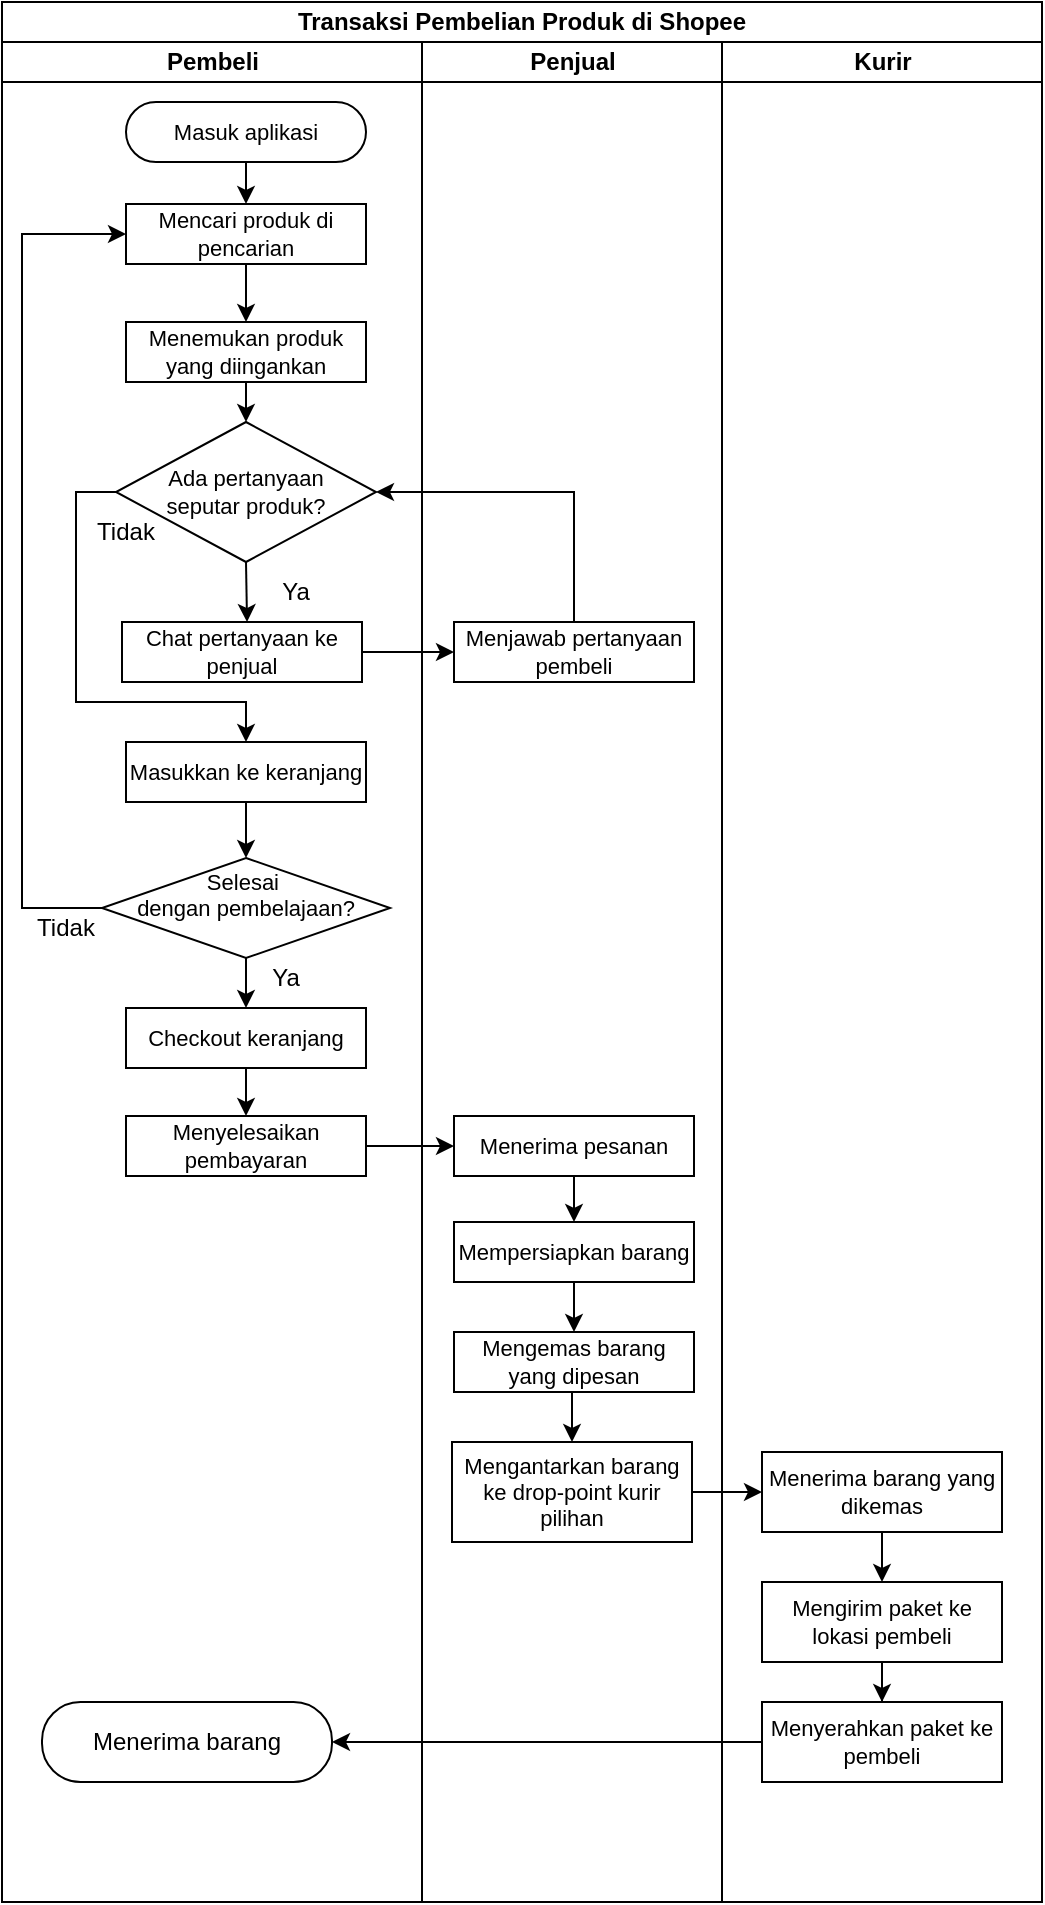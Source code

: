 <mxfile version="26.0.11">
  <diagram id="kgpKYQtTHZ0yAKxKKP6v" name="Page-1">
    <mxGraphModel dx="1588" dy="3122" grid="1" gridSize="10" guides="1" tooltips="1" connect="1" arrows="1" fold="1" page="1" pageScale="1" pageWidth="850" pageHeight="1100" math="0" shadow="0">
      <root>
        <mxCell id="0" />
        <mxCell id="1" parent="0" />
        <mxCell id="11Yrp01Lp5qeKpPzBkE3-44" value="Transaksi Pembelian Produk di Shopee" style="swimlane;html=1;childLayout=stackLayout;resizeParent=1;resizeParentMax=0;startSize=20;whiteSpace=wrap;" vertex="1" parent="1">
          <mxGeometry x="200" y="-2140" width="520" height="950" as="geometry" />
        </mxCell>
        <mxCell id="11Yrp01Lp5qeKpPzBkE3-45" value="Pembeli" style="swimlane;html=1;startSize=20;" vertex="1" parent="11Yrp01Lp5qeKpPzBkE3-44">
          <mxGeometry y="20" width="210" height="930" as="geometry" />
        </mxCell>
        <mxCell id="11Yrp01Lp5qeKpPzBkE3-32" style="edgeStyle=orthogonalEdgeStyle;rounded=0;orthogonalLoop=1;jettySize=auto;html=1;exitX=0.5;exitY=1;exitDx=0;exitDy=0;entryX=0.5;entryY=0;entryDx=0;entryDy=0;" edge="1" parent="11Yrp01Lp5qeKpPzBkE3-45" source="11Yrp01Lp5qeKpPzBkE3-33" target="11Yrp01Lp5qeKpPzBkE3-35">
          <mxGeometry relative="1" as="geometry" />
        </mxCell>
        <mxCell id="11Yrp01Lp5qeKpPzBkE3-33" value="Masuk aplikasi" style="rounded=1;whiteSpace=wrap;html=1;arcSize=50;fontSize=11;" vertex="1" parent="11Yrp01Lp5qeKpPzBkE3-45">
          <mxGeometry x="62" y="30" width="120" height="30" as="geometry" />
        </mxCell>
        <mxCell id="11Yrp01Lp5qeKpPzBkE3-34" style="edgeStyle=orthogonalEdgeStyle;rounded=0;orthogonalLoop=1;jettySize=auto;html=1;exitX=0.5;exitY=1;exitDx=0;exitDy=0;entryX=0.5;entryY=0;entryDx=0;entryDy=0;" edge="1" parent="11Yrp01Lp5qeKpPzBkE3-45" source="11Yrp01Lp5qeKpPzBkE3-35" target="11Yrp01Lp5qeKpPzBkE3-37">
          <mxGeometry relative="1" as="geometry" />
        </mxCell>
        <mxCell id="11Yrp01Lp5qeKpPzBkE3-35" value="Mencari produk di pencarian" style="rounded=0;whiteSpace=wrap;html=1;fontSize=11;" vertex="1" parent="11Yrp01Lp5qeKpPzBkE3-45">
          <mxGeometry x="62" y="81" width="120" height="30" as="geometry" />
        </mxCell>
        <mxCell id="11Yrp01Lp5qeKpPzBkE3-36" style="edgeStyle=orthogonalEdgeStyle;rounded=0;orthogonalLoop=1;jettySize=auto;html=1;exitX=0.5;exitY=1;exitDx=0;exitDy=0;entryX=0.5;entryY=0;entryDx=0;entryDy=0;" edge="1" parent="11Yrp01Lp5qeKpPzBkE3-45" source="11Yrp01Lp5qeKpPzBkE3-37" target="11Yrp01Lp5qeKpPzBkE3-40">
          <mxGeometry relative="1" as="geometry" />
        </mxCell>
        <mxCell id="11Yrp01Lp5qeKpPzBkE3-37" value="Menemukan produk yang diingankan" style="rounded=0;whiteSpace=wrap;html=1;fontSize=11;" vertex="1" parent="11Yrp01Lp5qeKpPzBkE3-45">
          <mxGeometry x="62" y="140" width="120" height="30" as="geometry" />
        </mxCell>
        <mxCell id="11Yrp01Lp5qeKpPzBkE3-39" style="edgeStyle=orthogonalEdgeStyle;rounded=0;orthogonalLoop=1;jettySize=auto;html=1;exitX=0;exitY=0.5;exitDx=0;exitDy=0;" edge="1" parent="11Yrp01Lp5qeKpPzBkE3-45" source="11Yrp01Lp5qeKpPzBkE3-40" target="11Yrp01Lp5qeKpPzBkE3-41">
          <mxGeometry relative="1" as="geometry">
            <Array as="points">
              <mxPoint x="37" y="225" />
              <mxPoint x="37" y="330" />
              <mxPoint x="122" y="330" />
            </Array>
          </mxGeometry>
        </mxCell>
        <mxCell id="11Yrp01Lp5qeKpPzBkE3-40" value="&lt;div&gt;Ada pertanyaan&lt;/div&gt;&lt;div&gt;seputar produk?&lt;br&gt;&lt;/div&gt;" style="rhombus;whiteSpace=wrap;html=1;fontSize=11;" vertex="1" parent="11Yrp01Lp5qeKpPzBkE3-45">
          <mxGeometry x="57" y="190" width="130" height="70" as="geometry" />
        </mxCell>
        <mxCell id="11Yrp01Lp5qeKpPzBkE3-60" value="" style="edgeStyle=orthogonalEdgeStyle;rounded=0;orthogonalLoop=1;jettySize=auto;html=1;" edge="1" parent="11Yrp01Lp5qeKpPzBkE3-45" source="11Yrp01Lp5qeKpPzBkE3-41" target="11Yrp01Lp5qeKpPzBkE3-57">
          <mxGeometry relative="1" as="geometry" />
        </mxCell>
        <mxCell id="11Yrp01Lp5qeKpPzBkE3-41" value="Masukkan ke keranjang" style="rounded=0;whiteSpace=wrap;html=1;fontSize=11;" vertex="1" parent="11Yrp01Lp5qeKpPzBkE3-45">
          <mxGeometry x="62" y="350" width="120" height="30" as="geometry" />
        </mxCell>
        <mxCell id="11Yrp01Lp5qeKpPzBkE3-43" value="Tidak" style="text;html=1;align=center;verticalAlign=middle;whiteSpace=wrap;rounded=0;" vertex="1" parent="11Yrp01Lp5qeKpPzBkE3-45">
          <mxGeometry x="32" y="230" width="60" height="30" as="geometry" />
        </mxCell>
        <mxCell id="11Yrp01Lp5qeKpPzBkE3-48" value="Ya" style="text;html=1;align=center;verticalAlign=middle;whiteSpace=wrap;rounded=0;" vertex="1" parent="11Yrp01Lp5qeKpPzBkE3-45">
          <mxGeometry x="117" y="260" width="60" height="30" as="geometry" />
        </mxCell>
        <mxCell id="11Yrp01Lp5qeKpPzBkE3-62" value="" style="edgeStyle=orthogonalEdgeStyle;rounded=0;orthogonalLoop=1;jettySize=auto;html=1;" edge="1" parent="11Yrp01Lp5qeKpPzBkE3-45" source="11Yrp01Lp5qeKpPzBkE3-57" target="11Yrp01Lp5qeKpPzBkE3-61">
          <mxGeometry relative="1" as="geometry" />
        </mxCell>
        <mxCell id="11Yrp01Lp5qeKpPzBkE3-65" style="edgeStyle=orthogonalEdgeStyle;rounded=0;orthogonalLoop=1;jettySize=auto;html=1;exitX=0;exitY=0.5;exitDx=0;exitDy=0;entryX=0;entryY=0.5;entryDx=0;entryDy=0;" edge="1" parent="11Yrp01Lp5qeKpPzBkE3-45" source="11Yrp01Lp5qeKpPzBkE3-57" target="11Yrp01Lp5qeKpPzBkE3-35">
          <mxGeometry relative="1" as="geometry">
            <Array as="points">
              <mxPoint x="10" y="433" />
              <mxPoint x="10" y="96" />
            </Array>
          </mxGeometry>
        </mxCell>
        <mxCell id="11Yrp01Lp5qeKpPzBkE3-57" value="&lt;div&gt;Selesai&amp;nbsp;&lt;/div&gt;&lt;div&gt;dengan pembelajaan?&lt;br&gt;&lt;/div&gt;&lt;div&gt;&lt;br&gt;&lt;/div&gt;" style="rhombus;whiteSpace=wrap;html=1;fontSize=11;" vertex="1" parent="11Yrp01Lp5qeKpPzBkE3-45">
          <mxGeometry x="50" y="408" width="144" height="50" as="geometry" />
        </mxCell>
        <mxCell id="11Yrp01Lp5qeKpPzBkE3-72" value="" style="edgeStyle=orthogonalEdgeStyle;rounded=0;orthogonalLoop=1;jettySize=auto;html=1;" edge="1" parent="11Yrp01Lp5qeKpPzBkE3-45" source="11Yrp01Lp5qeKpPzBkE3-61" target="11Yrp01Lp5qeKpPzBkE3-71">
          <mxGeometry relative="1" as="geometry" />
        </mxCell>
        <mxCell id="11Yrp01Lp5qeKpPzBkE3-61" value="Checkout keranjang" style="rounded=0;whiteSpace=wrap;html=1;fontSize=11;" vertex="1" parent="11Yrp01Lp5qeKpPzBkE3-45">
          <mxGeometry x="62" y="483" width="120" height="30" as="geometry" />
        </mxCell>
        <mxCell id="11Yrp01Lp5qeKpPzBkE3-64" value="Ya" style="text;html=1;align=center;verticalAlign=middle;whiteSpace=wrap;rounded=0;" vertex="1" parent="11Yrp01Lp5qeKpPzBkE3-45">
          <mxGeometry x="112" y="453" width="60" height="30" as="geometry" />
        </mxCell>
        <mxCell id="11Yrp01Lp5qeKpPzBkE3-66" value="Tidak" style="text;html=1;align=center;verticalAlign=middle;whiteSpace=wrap;rounded=0;" vertex="1" parent="11Yrp01Lp5qeKpPzBkE3-45">
          <mxGeometry x="2" y="428" width="60" height="30" as="geometry" />
        </mxCell>
        <mxCell id="11Yrp01Lp5qeKpPzBkE3-71" value="Menyelesaikan pembayaran" style="rounded=0;whiteSpace=wrap;html=1;fontSize=11;" vertex="1" parent="11Yrp01Lp5qeKpPzBkE3-45">
          <mxGeometry x="62" y="537" width="120" height="30" as="geometry" />
        </mxCell>
        <mxCell id="11Yrp01Lp5qeKpPzBkE3-140" value="Menerima barang" style="rounded=1;whiteSpace=wrap;html=1;arcSize=48;" vertex="1" parent="11Yrp01Lp5qeKpPzBkE3-45">
          <mxGeometry x="20" y="830" width="145" height="40" as="geometry" />
        </mxCell>
        <mxCell id="11Yrp01Lp5qeKpPzBkE3-46" value="Penjual" style="swimlane;html=1;startSize=20;" vertex="1" parent="11Yrp01Lp5qeKpPzBkE3-44">
          <mxGeometry x="210" y="20" width="150" height="930" as="geometry" />
        </mxCell>
        <mxCell id="11Yrp01Lp5qeKpPzBkE3-54" value="Menjawab pertanyaan pembeli" style="rounded=0;whiteSpace=wrap;html=1;fontSize=11;" vertex="1" parent="11Yrp01Lp5qeKpPzBkE3-46">
          <mxGeometry x="16" y="290" width="120" height="30" as="geometry" />
        </mxCell>
        <mxCell id="11Yrp01Lp5qeKpPzBkE3-79" value="" style="edgeStyle=orthogonalEdgeStyle;rounded=0;orthogonalLoop=1;jettySize=auto;html=1;" edge="1" parent="11Yrp01Lp5qeKpPzBkE3-46" source="11Yrp01Lp5qeKpPzBkE3-75" target="11Yrp01Lp5qeKpPzBkE3-78">
          <mxGeometry relative="1" as="geometry" />
        </mxCell>
        <mxCell id="11Yrp01Lp5qeKpPzBkE3-75" value="Menerima pesanan" style="rounded=0;whiteSpace=wrap;html=1;fontSize=11;" vertex="1" parent="11Yrp01Lp5qeKpPzBkE3-46">
          <mxGeometry x="16" y="537" width="120" height="30" as="geometry" />
        </mxCell>
        <mxCell id="11Yrp01Lp5qeKpPzBkE3-82" value="" style="edgeStyle=orthogonalEdgeStyle;rounded=0;orthogonalLoop=1;jettySize=auto;html=1;" edge="1" parent="11Yrp01Lp5qeKpPzBkE3-46" source="11Yrp01Lp5qeKpPzBkE3-78" target="11Yrp01Lp5qeKpPzBkE3-81">
          <mxGeometry relative="1" as="geometry" />
        </mxCell>
        <mxCell id="11Yrp01Lp5qeKpPzBkE3-78" value="Mempersiapkan barang" style="rounded=0;whiteSpace=wrap;html=1;fontSize=11;" vertex="1" parent="11Yrp01Lp5qeKpPzBkE3-46">
          <mxGeometry x="16" y="590" width="120" height="30" as="geometry" />
        </mxCell>
        <mxCell id="11Yrp01Lp5qeKpPzBkE3-91" style="edgeStyle=orthogonalEdgeStyle;rounded=0;orthogonalLoop=1;jettySize=auto;html=1;exitX=0.5;exitY=1;exitDx=0;exitDy=0;entryX=0.5;entryY=0;entryDx=0;entryDy=0;" edge="1" parent="11Yrp01Lp5qeKpPzBkE3-46" source="11Yrp01Lp5qeKpPzBkE3-81" target="11Yrp01Lp5qeKpPzBkE3-90">
          <mxGeometry relative="1" as="geometry" />
        </mxCell>
        <mxCell id="11Yrp01Lp5qeKpPzBkE3-81" value="Mengemas barang yang dipesan" style="rounded=0;whiteSpace=wrap;html=1;fontSize=11;" vertex="1" parent="11Yrp01Lp5qeKpPzBkE3-46">
          <mxGeometry x="16" y="645" width="120" height="30" as="geometry" />
        </mxCell>
        <mxCell id="11Yrp01Lp5qeKpPzBkE3-90" value="Mengantarkan barang ke drop-point kurir pilihan" style="rounded=0;whiteSpace=wrap;html=1;fontSize=11;" vertex="1" parent="11Yrp01Lp5qeKpPzBkE3-46">
          <mxGeometry x="15" y="700" width="120" height="50" as="geometry" />
        </mxCell>
        <mxCell id="11Yrp01Lp5qeKpPzBkE3-47" value="Kurir" style="swimlane;html=1;startSize=20;" vertex="1" parent="11Yrp01Lp5qeKpPzBkE3-44">
          <mxGeometry x="360" y="20" width="160" height="930" as="geometry" />
        </mxCell>
        <mxCell id="11Yrp01Lp5qeKpPzBkE3-95" value="" style="edgeStyle=orthogonalEdgeStyle;rounded=0;orthogonalLoop=1;jettySize=auto;html=1;" edge="1" parent="11Yrp01Lp5qeKpPzBkE3-47" source="11Yrp01Lp5qeKpPzBkE3-92" target="11Yrp01Lp5qeKpPzBkE3-94">
          <mxGeometry relative="1" as="geometry" />
        </mxCell>
        <mxCell id="11Yrp01Lp5qeKpPzBkE3-92" value="Menerima barang yang dikemas" style="rounded=0;whiteSpace=wrap;html=1;fontSize=11;" vertex="1" parent="11Yrp01Lp5qeKpPzBkE3-47">
          <mxGeometry x="20" y="705" width="120" height="40" as="geometry" />
        </mxCell>
        <mxCell id="11Yrp01Lp5qeKpPzBkE3-97" value="" style="edgeStyle=orthogonalEdgeStyle;rounded=0;orthogonalLoop=1;jettySize=auto;html=1;" edge="1" parent="11Yrp01Lp5qeKpPzBkE3-47" source="11Yrp01Lp5qeKpPzBkE3-94" target="11Yrp01Lp5qeKpPzBkE3-96">
          <mxGeometry relative="1" as="geometry" />
        </mxCell>
        <mxCell id="11Yrp01Lp5qeKpPzBkE3-94" value="Mengirim paket ke lokasi pembeli" style="rounded=0;whiteSpace=wrap;html=1;fontSize=11;" vertex="1" parent="11Yrp01Lp5qeKpPzBkE3-47">
          <mxGeometry x="20" y="770" width="120" height="40" as="geometry" />
        </mxCell>
        <mxCell id="11Yrp01Lp5qeKpPzBkE3-96" value="Menyerahkan paket ke pembeli" style="rounded=0;whiteSpace=wrap;html=1;fontSize=11;" vertex="1" parent="11Yrp01Lp5qeKpPzBkE3-47">
          <mxGeometry x="20" y="830" width="120" height="40" as="geometry" />
        </mxCell>
        <mxCell id="11Yrp01Lp5qeKpPzBkE3-56" style="edgeStyle=orthogonalEdgeStyle;rounded=0;orthogonalLoop=1;jettySize=auto;html=1;exitX=0.5;exitY=0;exitDx=0;exitDy=0;entryX=1;entryY=0.5;entryDx=0;entryDy=0;" edge="1" parent="11Yrp01Lp5qeKpPzBkE3-44" source="11Yrp01Lp5qeKpPzBkE3-54" target="11Yrp01Lp5qeKpPzBkE3-40">
          <mxGeometry relative="1" as="geometry" />
        </mxCell>
        <mxCell id="11Yrp01Lp5qeKpPzBkE3-76" value="" style="edgeStyle=orthogonalEdgeStyle;rounded=0;orthogonalLoop=1;jettySize=auto;html=1;" edge="1" parent="11Yrp01Lp5qeKpPzBkE3-44" source="11Yrp01Lp5qeKpPzBkE3-71" target="11Yrp01Lp5qeKpPzBkE3-75">
          <mxGeometry relative="1" as="geometry" />
        </mxCell>
        <mxCell id="11Yrp01Lp5qeKpPzBkE3-93" value="" style="edgeStyle=orthogonalEdgeStyle;rounded=0;orthogonalLoop=1;jettySize=auto;html=1;" edge="1" parent="11Yrp01Lp5qeKpPzBkE3-44" source="11Yrp01Lp5qeKpPzBkE3-90" target="11Yrp01Lp5qeKpPzBkE3-92">
          <mxGeometry relative="1" as="geometry" />
        </mxCell>
        <mxCell id="11Yrp01Lp5qeKpPzBkE3-141" style="edgeStyle=orthogonalEdgeStyle;rounded=0;orthogonalLoop=1;jettySize=auto;html=1;exitX=0;exitY=0.5;exitDx=0;exitDy=0;entryX=1;entryY=0.5;entryDx=0;entryDy=0;" edge="1" parent="11Yrp01Lp5qeKpPzBkE3-44" source="11Yrp01Lp5qeKpPzBkE3-96" target="11Yrp01Lp5qeKpPzBkE3-140">
          <mxGeometry relative="1" as="geometry" />
        </mxCell>
        <mxCell id="11Yrp01Lp5qeKpPzBkE3-55" value="" style="edgeStyle=orthogonalEdgeStyle;rounded=0;orthogonalLoop=1;jettySize=auto;html=1;" edge="1" parent="1" source="11Yrp01Lp5qeKpPzBkE3-50" target="11Yrp01Lp5qeKpPzBkE3-54">
          <mxGeometry relative="1" as="geometry" />
        </mxCell>
        <mxCell id="11Yrp01Lp5qeKpPzBkE3-50" value="Chat pertanyaan ke penjual" style="rounded=0;whiteSpace=wrap;html=1;fontSize=11;" vertex="1" parent="1">
          <mxGeometry x="260" y="-1830" width="120" height="30" as="geometry" />
        </mxCell>
        <mxCell id="11Yrp01Lp5qeKpPzBkE3-53" style="edgeStyle=orthogonalEdgeStyle;rounded=0;orthogonalLoop=1;jettySize=auto;html=1;exitX=0.5;exitY=1;exitDx=0;exitDy=0;entryX=0.521;entryY=0;entryDx=0;entryDy=0;entryPerimeter=0;" edge="1" parent="1" source="11Yrp01Lp5qeKpPzBkE3-40" target="11Yrp01Lp5qeKpPzBkE3-50">
          <mxGeometry relative="1" as="geometry" />
        </mxCell>
      </root>
    </mxGraphModel>
  </diagram>
</mxfile>
